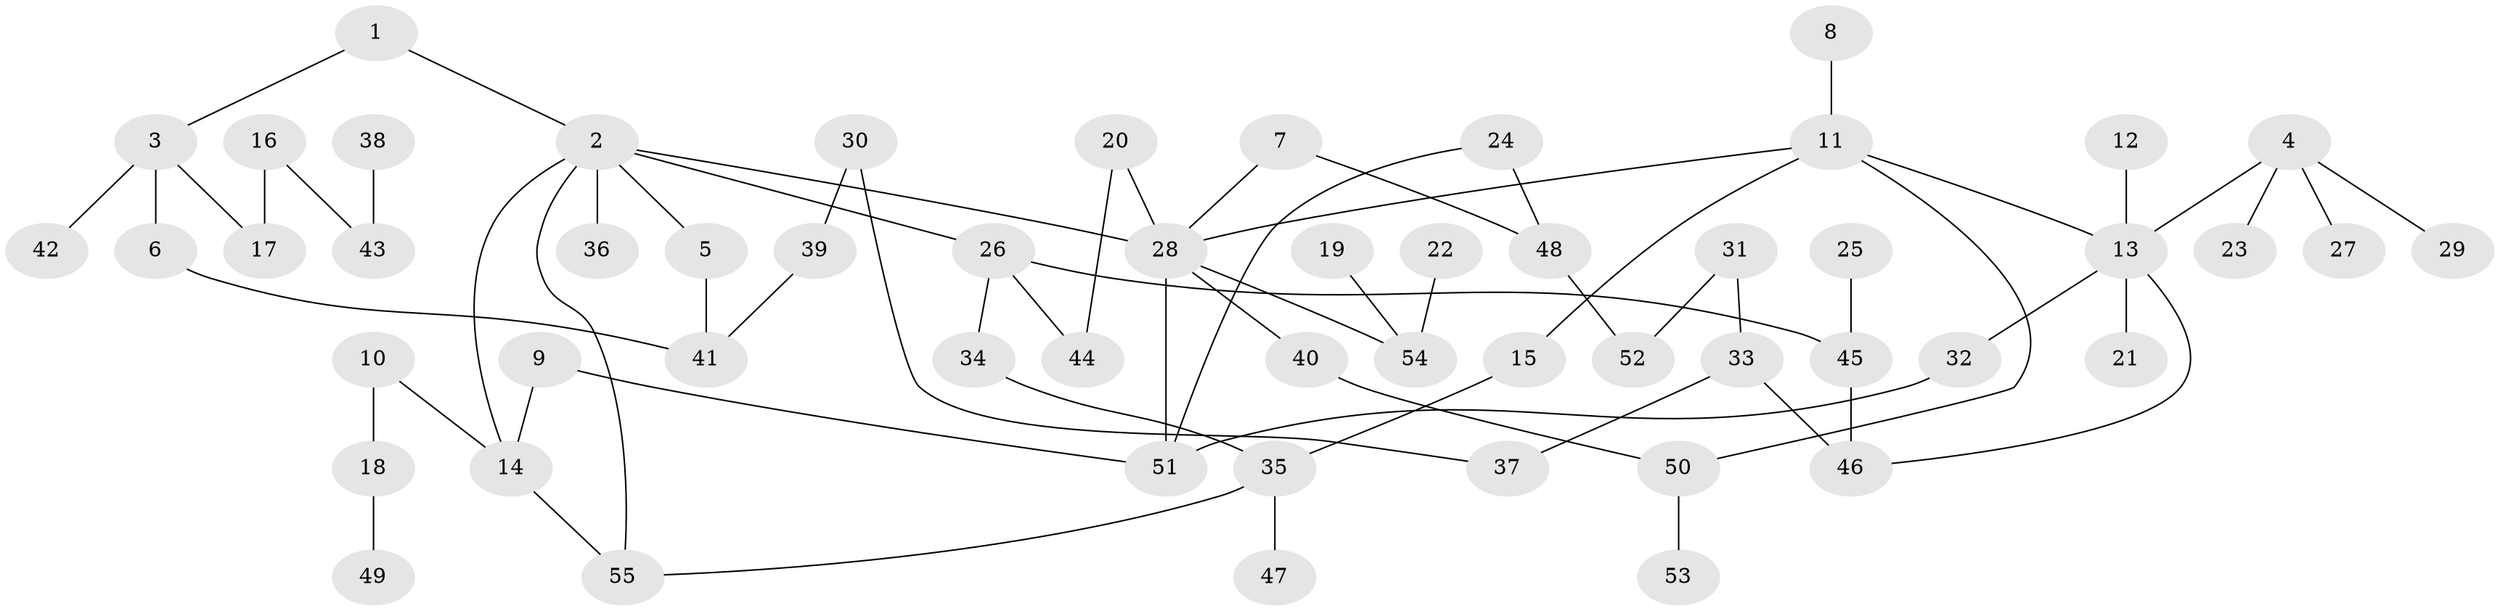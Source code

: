 // original degree distribution, {2: 0.34444444444444444, 5: 0.03333333333333333, 7: 0.022222222222222223, 8: 0.011111111111111112, 6: 0.011111111111111112, 1: 0.35555555555555557, 4: 0.05555555555555555, 3: 0.16666666666666666}
// Generated by graph-tools (version 1.1) at 2025/36/03/04/25 23:36:07]
// undirected, 55 vertices, 66 edges
graph export_dot {
  node [color=gray90,style=filled];
  1;
  2;
  3;
  4;
  5;
  6;
  7;
  8;
  9;
  10;
  11;
  12;
  13;
  14;
  15;
  16;
  17;
  18;
  19;
  20;
  21;
  22;
  23;
  24;
  25;
  26;
  27;
  28;
  29;
  30;
  31;
  32;
  33;
  34;
  35;
  36;
  37;
  38;
  39;
  40;
  41;
  42;
  43;
  44;
  45;
  46;
  47;
  48;
  49;
  50;
  51;
  52;
  53;
  54;
  55;
  1 -- 2 [weight=1.0];
  1 -- 3 [weight=1.0];
  2 -- 5 [weight=1.0];
  2 -- 14 [weight=1.0];
  2 -- 26 [weight=1.0];
  2 -- 28 [weight=1.0];
  2 -- 36 [weight=1.0];
  2 -- 55 [weight=1.0];
  3 -- 6 [weight=1.0];
  3 -- 17 [weight=1.0];
  3 -- 42 [weight=1.0];
  4 -- 13 [weight=1.0];
  4 -- 23 [weight=1.0];
  4 -- 27 [weight=1.0];
  4 -- 29 [weight=1.0];
  5 -- 41 [weight=1.0];
  6 -- 41 [weight=1.0];
  7 -- 28 [weight=1.0];
  7 -- 48 [weight=1.0];
  8 -- 11 [weight=1.0];
  9 -- 14 [weight=1.0];
  9 -- 51 [weight=1.0];
  10 -- 14 [weight=1.0];
  10 -- 18 [weight=1.0];
  11 -- 13 [weight=1.0];
  11 -- 15 [weight=1.0];
  11 -- 28 [weight=1.0];
  11 -- 50 [weight=1.0];
  12 -- 13 [weight=1.0];
  13 -- 21 [weight=1.0];
  13 -- 32 [weight=1.0];
  13 -- 46 [weight=1.0];
  14 -- 55 [weight=1.0];
  15 -- 35 [weight=1.0];
  16 -- 17 [weight=1.0];
  16 -- 43 [weight=1.0];
  18 -- 49 [weight=1.0];
  19 -- 54 [weight=1.0];
  20 -- 28 [weight=1.0];
  20 -- 44 [weight=1.0];
  22 -- 54 [weight=1.0];
  24 -- 48 [weight=1.0];
  24 -- 51 [weight=1.0];
  25 -- 45 [weight=1.0];
  26 -- 34 [weight=1.0];
  26 -- 44 [weight=1.0];
  26 -- 45 [weight=1.0];
  28 -- 40 [weight=1.0];
  28 -- 51 [weight=1.0];
  28 -- 54 [weight=1.0];
  30 -- 37 [weight=1.0];
  30 -- 39 [weight=1.0];
  31 -- 33 [weight=1.0];
  31 -- 52 [weight=1.0];
  32 -- 51 [weight=1.0];
  33 -- 37 [weight=1.0];
  33 -- 46 [weight=1.0];
  34 -- 35 [weight=1.0];
  35 -- 47 [weight=1.0];
  35 -- 55 [weight=1.0];
  38 -- 43 [weight=1.0];
  39 -- 41 [weight=1.0];
  40 -- 50 [weight=1.0];
  45 -- 46 [weight=1.0];
  48 -- 52 [weight=1.0];
  50 -- 53 [weight=1.0];
}
